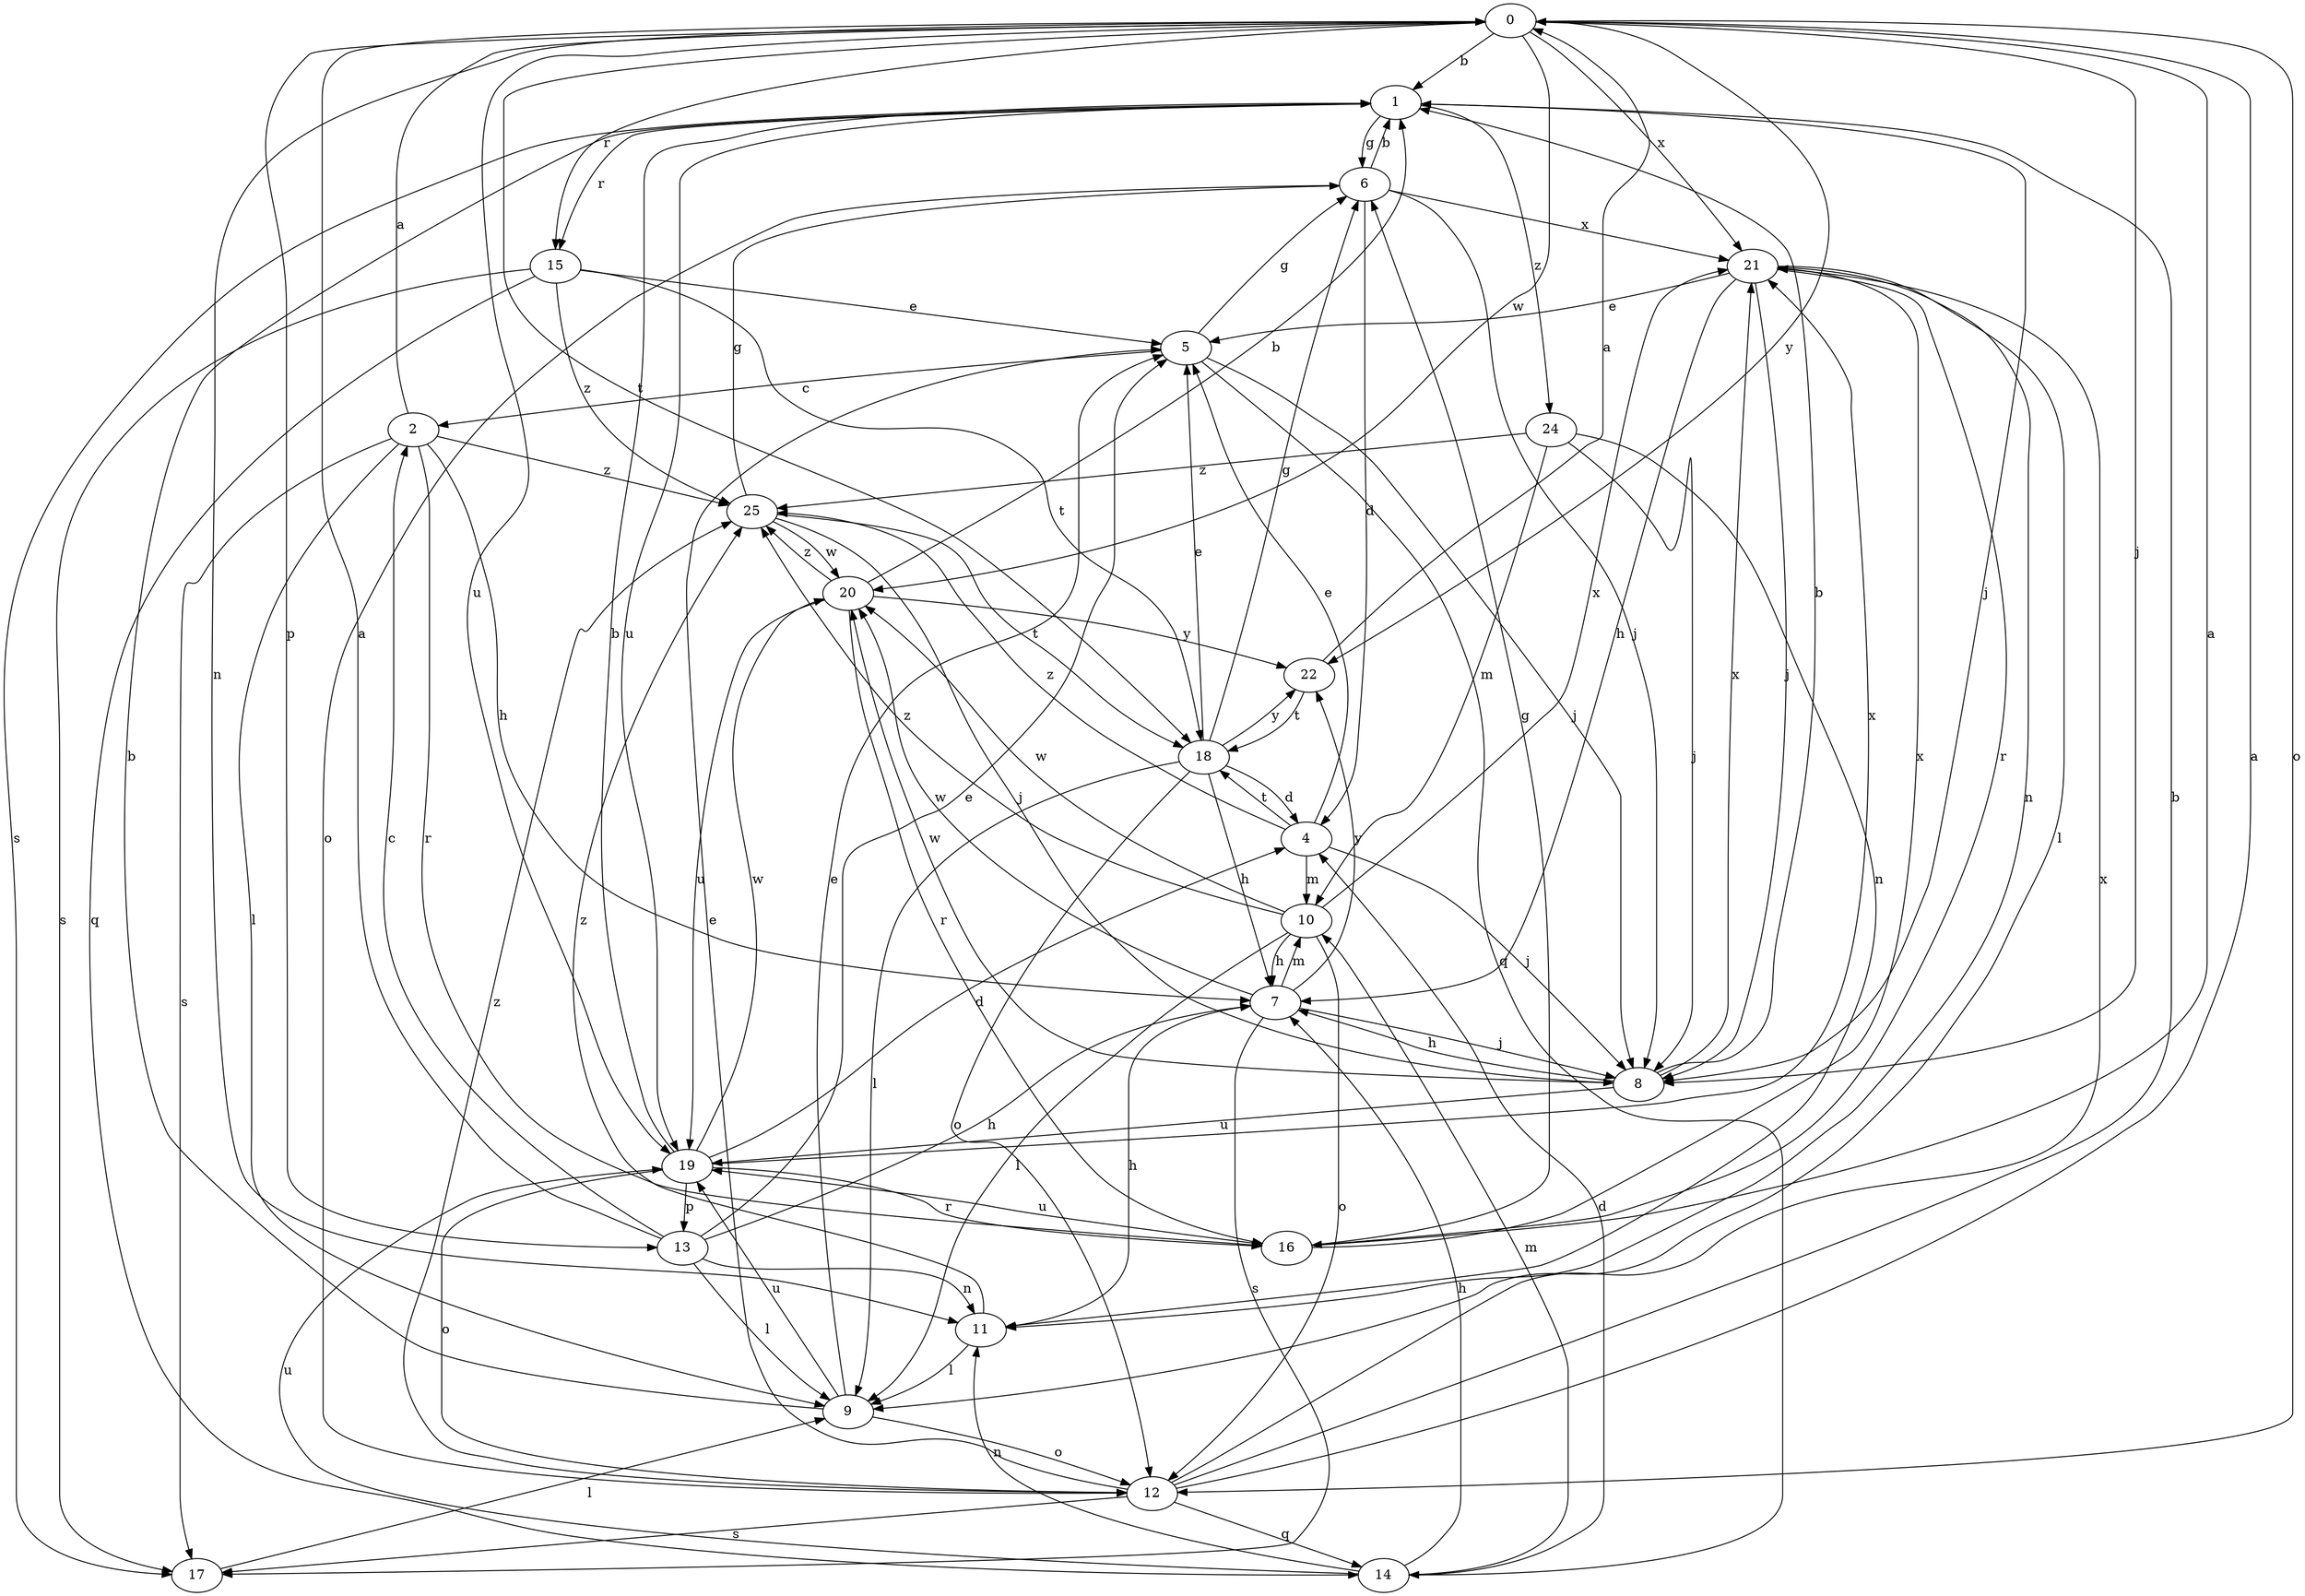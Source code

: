 strict digraph  {
0;
1;
2;
4;
5;
6;
7;
8;
9;
10;
11;
12;
13;
14;
15;
16;
17;
18;
19;
20;
21;
22;
24;
25;
0 -> 1  [label=b];
0 -> 8  [label=j];
0 -> 11  [label=n];
0 -> 12  [label=o];
0 -> 13  [label=p];
0 -> 15  [label=r];
0 -> 18  [label=t];
0 -> 19  [label=u];
0 -> 20  [label=w];
0 -> 21  [label=x];
0 -> 22  [label=y];
1 -> 6  [label=g];
1 -> 8  [label=j];
1 -> 15  [label=r];
1 -> 17  [label=s];
1 -> 19  [label=u];
1 -> 24  [label=z];
2 -> 0  [label=a];
2 -> 7  [label=h];
2 -> 9  [label=l];
2 -> 16  [label=r];
2 -> 17  [label=s];
2 -> 25  [label=z];
4 -> 5  [label=e];
4 -> 8  [label=j];
4 -> 10  [label=m];
4 -> 18  [label=t];
4 -> 25  [label=z];
5 -> 2  [label=c];
5 -> 6  [label=g];
5 -> 8  [label=j];
5 -> 14  [label=q];
6 -> 1  [label=b];
6 -> 4  [label=d];
6 -> 8  [label=j];
6 -> 12  [label=o];
6 -> 21  [label=x];
7 -> 8  [label=j];
7 -> 10  [label=m];
7 -> 17  [label=s];
7 -> 20  [label=w];
7 -> 22  [label=y];
8 -> 1  [label=b];
8 -> 7  [label=h];
8 -> 19  [label=u];
8 -> 20  [label=w];
8 -> 21  [label=x];
9 -> 1  [label=b];
9 -> 5  [label=e];
9 -> 12  [label=o];
9 -> 19  [label=u];
10 -> 7  [label=h];
10 -> 9  [label=l];
10 -> 12  [label=o];
10 -> 20  [label=w];
10 -> 21  [label=x];
10 -> 25  [label=z];
11 -> 7  [label=h];
11 -> 9  [label=l];
11 -> 25  [label=z];
12 -> 0  [label=a];
12 -> 1  [label=b];
12 -> 5  [label=e];
12 -> 14  [label=q];
12 -> 17  [label=s];
12 -> 21  [label=x];
12 -> 25  [label=z];
13 -> 0  [label=a];
13 -> 2  [label=c];
13 -> 5  [label=e];
13 -> 7  [label=h];
13 -> 9  [label=l];
13 -> 11  [label=n];
14 -> 4  [label=d];
14 -> 7  [label=h];
14 -> 10  [label=m];
14 -> 11  [label=n];
14 -> 19  [label=u];
15 -> 5  [label=e];
15 -> 14  [label=q];
15 -> 17  [label=s];
15 -> 18  [label=t];
15 -> 25  [label=z];
16 -> 0  [label=a];
16 -> 6  [label=g];
16 -> 19  [label=u];
16 -> 21  [label=x];
17 -> 9  [label=l];
18 -> 4  [label=d];
18 -> 5  [label=e];
18 -> 6  [label=g];
18 -> 7  [label=h];
18 -> 9  [label=l];
18 -> 12  [label=o];
18 -> 22  [label=y];
19 -> 1  [label=b];
19 -> 4  [label=d];
19 -> 12  [label=o];
19 -> 13  [label=p];
19 -> 16  [label=r];
19 -> 20  [label=w];
19 -> 21  [label=x];
20 -> 1  [label=b];
20 -> 16  [label=r];
20 -> 19  [label=u];
20 -> 22  [label=y];
20 -> 25  [label=z];
21 -> 5  [label=e];
21 -> 7  [label=h];
21 -> 8  [label=j];
21 -> 9  [label=l];
21 -> 11  [label=n];
21 -> 16  [label=r];
22 -> 0  [label=a];
22 -> 18  [label=t];
24 -> 8  [label=j];
24 -> 10  [label=m];
24 -> 11  [label=n];
24 -> 25  [label=z];
25 -> 6  [label=g];
25 -> 8  [label=j];
25 -> 18  [label=t];
25 -> 20  [label=w];
}
